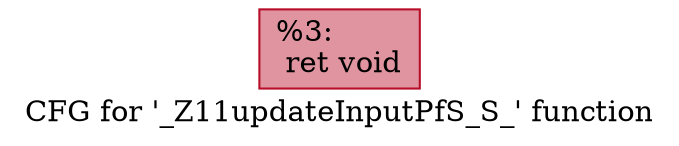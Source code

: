 digraph "CFG for '_Z11updateInputPfS_S_' function" {
	label="CFG for '_Z11updateInputPfS_S_' function";

	Node0x5e66950 [shape=record,color="#b70d28ff", style=filled, fillcolor="#b70d2870",label="{%3:\l  ret void\l}"];
}
